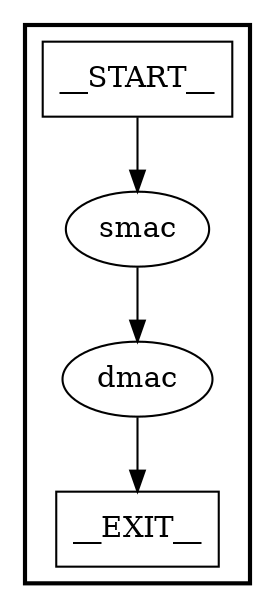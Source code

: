 digraph ingress {
subgraph cluster {
graph [
label="", labeljust=r, style=bold];
0[label=__START__, margin="", shape=rectangle, style=solid];
1[label=__EXIT__, margin="", shape=rectangle, style=solid];
2[label=smac, margin="", shape=ellipse, style=solid];
3[label=dmac, margin="", shape=ellipse, style=solid];
0 -> 2[label=""];
2 -> 3[label=""];
3 -> 1[label=""];
}
}
